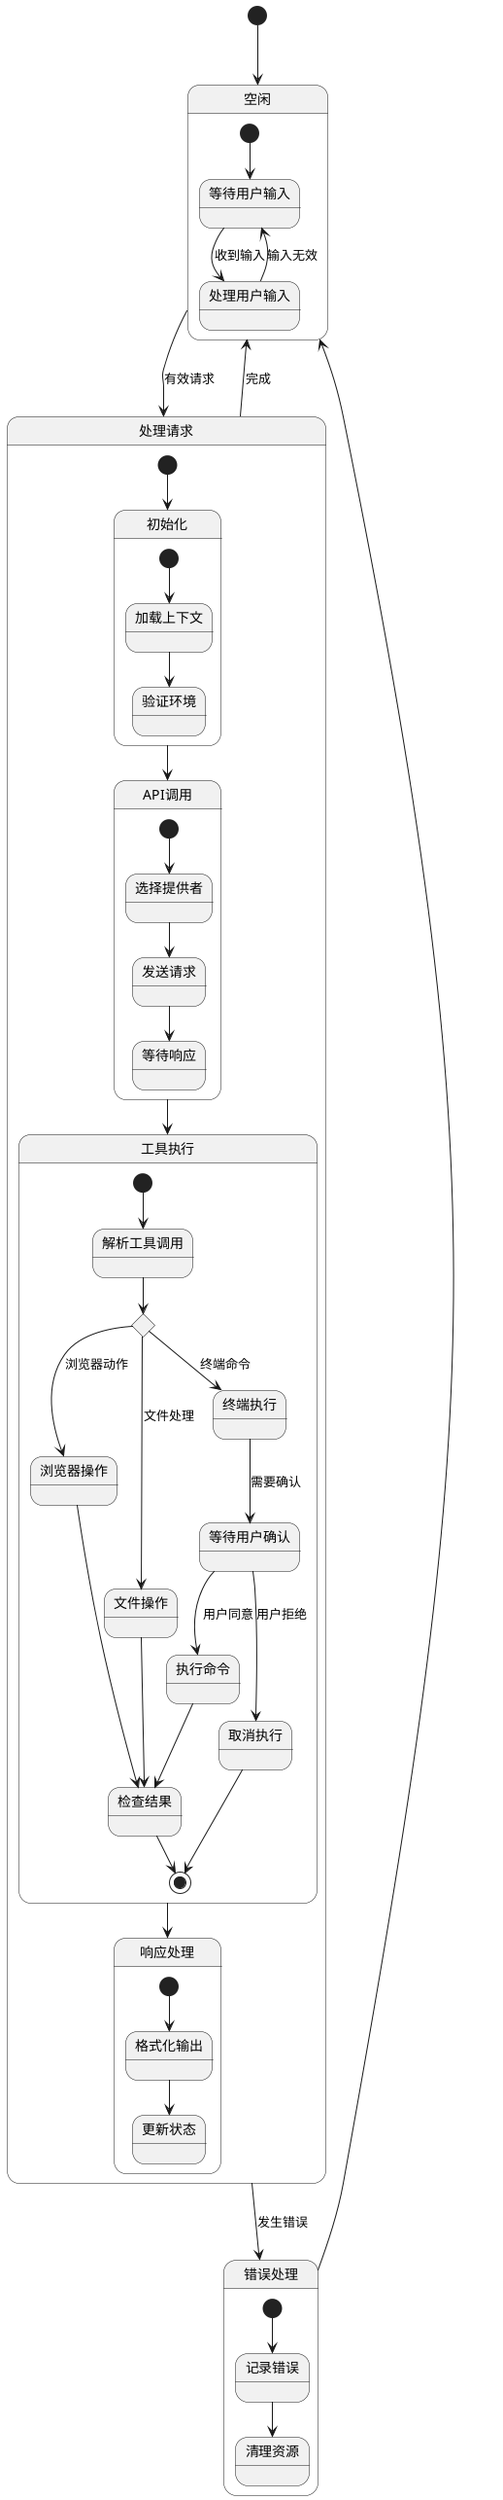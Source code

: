 @startuml

' System State Diagram
' Source files mapping:
' - src/core/Cline.ts
' - src/core/prompts/*.ts
' - src/services/**/*.ts

state "空闲" as Idle {
    state "等待用户输入" as WaitInput
    state "处理用户输入" as ProcessInput
    [*] --> WaitInput
    WaitInput --> ProcessInput : 收到输入
    ProcessInput --> WaitInput : 输入无效
}

state "处理请求" as Processing {
    state "初始化" as Init {
        state "加载上下文" as LoadContext
        state "验证环境" as ValidateEnv
        [*] --> LoadContext
        LoadContext --> ValidateEnv
    }
    
    state "API调用" as ApiCall {
        state "选择提供者" as SelectProvider
        state "发送请求" as SendRequest
        state "等待响应" as WaitResponse
        [*] --> SelectProvider
        SelectProvider --> SendRequest
        SendRequest --> WaitResponse
    }
    
    state "工具执行" as ToolExec {
        state "解析工具调用" as ParseTool
        state "工具类型" as ToolType <<choice>>
        state "终端执行" as Terminal
        state "浏览器操作" as Browser
        state "文件操作" as FileOp
        state "等待用户确认" as WaitConfirm
        state "执行命令" as ExecCmd
        state "检查结果" as CheckResult
        state "取消执行" as Cancel
        
        [*] --> ParseTool
        ParseTool --> ToolType
        
        ToolType --> Terminal : 终端命令
        ToolType --> Browser : 浏览器动作
        ToolType --> FileOp : 文件处理
        
        Terminal --> WaitConfirm : 需要确认
        Browser --> CheckResult
        FileOp --> CheckResult
        
        WaitConfirm --> ExecCmd : 用户同意
        WaitConfirm --> Cancel : 用户拒绝
        
        ExecCmd --> CheckResult
        CheckResult --> [*]
        Cancel --> [*]
    }
    
    state "响应处理" as Response {
        state "格式化输出" as Format
        state "更新状态" as UpdateState
        [*] --> Format
        Format --> UpdateState
    }
    
    [*] --> Init
    Init --> ApiCall
    ApiCall --> ToolExec
    ToolExec --> Response
}

state "错误处理" as Error {
    state "记录错误" as LogError
    state "清理资源" as Cleanup
    [*] --> LogError
    LogError --> Cleanup
}

[*] --> Idle
Idle --> Processing : 有效请求
Processing --> Idle : 完成
Processing --> Error : 发生错误
Error --> Idle

@enduml 
